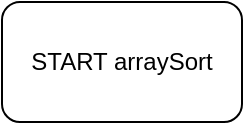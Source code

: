 <mxfile version="13.0.3" type="device"><diagram id="zhigXgSoCByNd2hB55Lp" name="Page-1"><mxGraphModel dx="819" dy="513" grid="1" gridSize="10" guides="1" tooltips="1" connect="1" arrows="1" fold="1" page="1" pageScale="1" pageWidth="827" pageHeight="1169" math="0" shadow="0"><root><mxCell id="0"/><mxCell id="1" parent="0"/><mxCell id="gqo1Lzk0Xq6HsJ3jnHGQ-1" value="START arraySort" style="rounded=1;whiteSpace=wrap;html=1;" vertex="1" parent="1"><mxGeometry x="354" y="10" width="120" height="60" as="geometry"/></mxCell></root></mxGraphModel></diagram></mxfile>